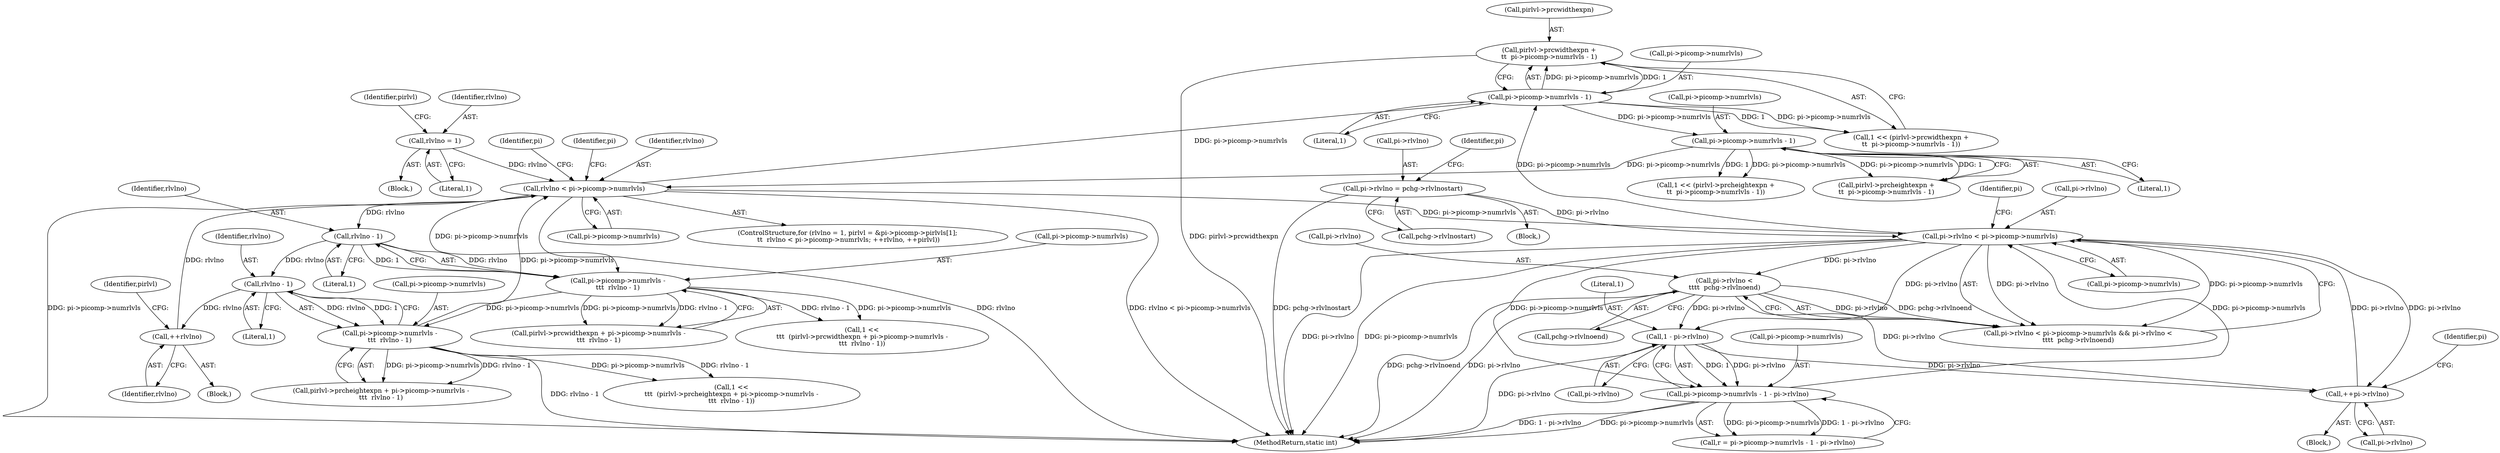 digraph "0_jasper_1f0dfe5a42911b6880a1445f13f6d615ddb55387@pointer" {
"1000200" [label="(Call,pirlvl->prcwidthexpn +\n\t\t  pi->picomp->numrlvls - 1)"];
"1000204" [label="(Call,pi->picomp->numrlvls - 1)"];
"1000249" [label="(Call,rlvlno < pi->picomp->numrlvls)"];
"1000236" [label="(Call,rlvlno = 1)"];
"1000257" [label="(Call,++rlvlno)"];
"1000317" [label="(Call,rlvlno - 1)"];
"1000288" [label="(Call,rlvlno - 1)"];
"1000311" [label="(Call,pi->picomp->numrlvls -\n\t\t\t  rlvlno - 1)"];
"1000282" [label="(Call,pi->picomp->numrlvls -\n\t\t\t  rlvlno - 1)"];
"1000227" [label="(Call,pi->picomp->numrlvls - 1)"];
"1000406" [label="(Call,pi->rlvlno < pi->picomp->numrlvls)"];
"1000423" [label="(Call,++pi->rlvlno)"];
"1000450" [label="(Call,1 - pi->rlvlno)"];
"1000415" [label="(Call,pi->rlvlno <\n\t\t\t\t  pchg->rlvlnoend)"];
"1000384" [label="(Call,pi->rlvlno = pchg->rlvlnostart)"];
"1000444" [label="(Call,pi->picomp->numrlvls - 1 - pi->rlvlno)"];
"1000424" [label="(Call,pi->rlvlno)"];
"1000384" [label="(Call,pi->rlvlno = pchg->rlvlnostart)"];
"1000249" [label="(Call,rlvlno < pi->picomp->numrlvls)"];
"1000228" [label="(Call,pi->picomp->numrlvls)"];
"1000282" [label="(Call,pi->picomp->numrlvls -\n\t\t\t  rlvlno - 1)"];
"1000237" [label="(Identifier,rlvlno)"];
"1000283" [label="(Call,pi->picomp->numrlvls)"];
"1000445" [label="(Call,pi->picomp->numrlvls)"];
"1000200" [label="(Call,pirlvl->prcwidthexpn +\n\t\t  pi->picomp->numrlvls - 1)"];
"1000323" [label="(Identifier,pi)"];
"1000452" [label="(Call,pi->rlvlno)"];
"1000235" [label="(Block,)"];
"1000417" [label="(Identifier,pi)"];
"1000227" [label="(Call,pi->picomp->numrlvls - 1)"];
"1000405" [label="(Call,pi->rlvlno < pi->picomp->numrlvls && pi->rlvlno <\n\t\t\t\t  pchg->rlvlnoend)"];
"1000251" [label="(Call,pi->picomp->numrlvls)"];
"1000319" [label="(Literal,1)"];
"1000312" [label="(Call,pi->picomp->numrlvls)"];
"1000258" [label="(Identifier,rlvlno)"];
"1000422" [label="(Block,)"];
"1000223" [label="(Call,pirlvl->prcheightexpn +\n\t\t  pi->picomp->numrlvls - 1)"];
"1000317" [label="(Call,rlvlno - 1)"];
"1000691" [label="(MethodReturn,static int)"];
"1000257" [label="(Call,++rlvlno)"];
"1000233" [label="(Literal,1)"];
"1000311" [label="(Call,pi->picomp->numrlvls -\n\t\t\t  rlvlno - 1)"];
"1000383" [label="(Block,)"];
"1000406" [label="(Call,pi->rlvlno < pi->picomp->numrlvls)"];
"1000240" [label="(Identifier,pirlvl)"];
"1000415" [label="(Call,pi->rlvlno <\n\t\t\t\t  pchg->rlvlnoend)"];
"1000290" [label="(Literal,1)"];
"1000198" [label="(Call,1 << (pirlvl->prcwidthexpn +\n\t\t  pi->picomp->numrlvls - 1))"];
"1000260" [label="(Identifier,pirlvl)"];
"1000442" [label="(Call,r = pi->picomp->numrlvls - 1 - pi->rlvlno)"];
"1000221" [label="(Call,1 << (pirlvl->prcheightexpn +\n\t\t  pi->picomp->numrlvls - 1))"];
"1000407" [label="(Call,pi->rlvlno)"];
"1000276" [label="(Call,1 <<\n\t\t\t  (pirlvl->prcwidthexpn + pi->picomp->numrlvls -\n\t\t\t  rlvlno - 1))"];
"1000305" [label="(Call,1 <<\n\t\t\t  (pirlvl->prcheightexpn + pi->picomp->numrlvls -\n\t\t\t  rlvlno - 1))"];
"1000450" [label="(Call,1 - pi->rlvlno)"];
"1000429" [label="(Identifier,pi)"];
"1000423" [label="(Call,++pi->rlvlno)"];
"1000238" [label="(Literal,1)"];
"1000201" [label="(Call,pirlvl->prcwidthexpn)"];
"1000318" [label="(Identifier,rlvlno)"];
"1000204" [label="(Call,pi->picomp->numrlvls - 1)"];
"1000236" [label="(Call,rlvlno = 1)"];
"1000307" [label="(Call,pirlvl->prcheightexpn + pi->picomp->numrlvls -\n\t\t\t  rlvlno - 1)"];
"1000234" [label="(ControlStructure,for (rlvlno = 1, pirlvl = &pi->picomp->pirlvls[1];\n \t\t  rlvlno < pi->picomp->numrlvls; ++rlvlno, ++pirlvl))"];
"1000393" [label="(Identifier,pi)"];
"1000419" [label="(Call,pchg->rlvlnoend)"];
"1000288" [label="(Call,rlvlno - 1)"];
"1000289" [label="(Identifier,rlvlno)"];
"1000264" [label="(Identifier,pi)"];
"1000256" [label="(Block,)"];
"1000278" [label="(Call,pirlvl->prcwidthexpn + pi->picomp->numrlvls -\n\t\t\t  rlvlno - 1)"];
"1000410" [label="(Call,pi->picomp->numrlvls)"];
"1000444" [label="(Call,pi->picomp->numrlvls - 1 - pi->rlvlno)"];
"1000250" [label="(Identifier,rlvlno)"];
"1000451" [label="(Literal,1)"];
"1000388" [label="(Call,pchg->rlvlnostart)"];
"1000416" [label="(Call,pi->rlvlno)"];
"1000385" [label="(Call,pi->rlvlno)"];
"1000205" [label="(Call,pi->picomp->numrlvls)"];
"1000210" [label="(Literal,1)"];
"1000200" -> "1000198"  [label="AST: "];
"1000200" -> "1000204"  [label="CFG: "];
"1000201" -> "1000200"  [label="AST: "];
"1000204" -> "1000200"  [label="AST: "];
"1000198" -> "1000200"  [label="CFG: "];
"1000200" -> "1000691"  [label="DDG: pirlvl->prcwidthexpn"];
"1000204" -> "1000200"  [label="DDG: pi->picomp->numrlvls"];
"1000204" -> "1000200"  [label="DDG: 1"];
"1000204" -> "1000210"  [label="CFG: "];
"1000205" -> "1000204"  [label="AST: "];
"1000210" -> "1000204"  [label="AST: "];
"1000204" -> "1000198"  [label="DDG: pi->picomp->numrlvls"];
"1000204" -> "1000198"  [label="DDG: 1"];
"1000249" -> "1000204"  [label="DDG: pi->picomp->numrlvls"];
"1000406" -> "1000204"  [label="DDG: pi->picomp->numrlvls"];
"1000204" -> "1000227"  [label="DDG: pi->picomp->numrlvls"];
"1000249" -> "1000234"  [label="AST: "];
"1000249" -> "1000251"  [label="CFG: "];
"1000250" -> "1000249"  [label="AST: "];
"1000251" -> "1000249"  [label="AST: "];
"1000264" -> "1000249"  [label="CFG: "];
"1000323" -> "1000249"  [label="CFG: "];
"1000249" -> "1000691"  [label="DDG: pi->picomp->numrlvls"];
"1000249" -> "1000691"  [label="DDG: rlvlno"];
"1000249" -> "1000691"  [label="DDG: rlvlno < pi->picomp->numrlvls"];
"1000236" -> "1000249"  [label="DDG: rlvlno"];
"1000257" -> "1000249"  [label="DDG: rlvlno"];
"1000311" -> "1000249"  [label="DDG: pi->picomp->numrlvls"];
"1000227" -> "1000249"  [label="DDG: pi->picomp->numrlvls"];
"1000249" -> "1000282"  [label="DDG: pi->picomp->numrlvls"];
"1000249" -> "1000288"  [label="DDG: rlvlno"];
"1000249" -> "1000406"  [label="DDG: pi->picomp->numrlvls"];
"1000236" -> "1000235"  [label="AST: "];
"1000236" -> "1000238"  [label="CFG: "];
"1000237" -> "1000236"  [label="AST: "];
"1000238" -> "1000236"  [label="AST: "];
"1000240" -> "1000236"  [label="CFG: "];
"1000257" -> "1000256"  [label="AST: "];
"1000257" -> "1000258"  [label="CFG: "];
"1000258" -> "1000257"  [label="AST: "];
"1000260" -> "1000257"  [label="CFG: "];
"1000317" -> "1000257"  [label="DDG: rlvlno"];
"1000317" -> "1000311"  [label="AST: "];
"1000317" -> "1000319"  [label="CFG: "];
"1000318" -> "1000317"  [label="AST: "];
"1000319" -> "1000317"  [label="AST: "];
"1000311" -> "1000317"  [label="CFG: "];
"1000317" -> "1000311"  [label="DDG: rlvlno"];
"1000317" -> "1000311"  [label="DDG: 1"];
"1000288" -> "1000317"  [label="DDG: rlvlno"];
"1000288" -> "1000282"  [label="AST: "];
"1000288" -> "1000290"  [label="CFG: "];
"1000289" -> "1000288"  [label="AST: "];
"1000290" -> "1000288"  [label="AST: "];
"1000282" -> "1000288"  [label="CFG: "];
"1000288" -> "1000282"  [label="DDG: rlvlno"];
"1000288" -> "1000282"  [label="DDG: 1"];
"1000311" -> "1000307"  [label="AST: "];
"1000312" -> "1000311"  [label="AST: "];
"1000307" -> "1000311"  [label="CFG: "];
"1000311" -> "1000691"  [label="DDG: rlvlno - 1"];
"1000311" -> "1000305"  [label="DDG: pi->picomp->numrlvls"];
"1000311" -> "1000305"  [label="DDG: rlvlno - 1"];
"1000311" -> "1000307"  [label="DDG: pi->picomp->numrlvls"];
"1000311" -> "1000307"  [label="DDG: rlvlno - 1"];
"1000282" -> "1000311"  [label="DDG: pi->picomp->numrlvls"];
"1000282" -> "1000278"  [label="AST: "];
"1000283" -> "1000282"  [label="AST: "];
"1000278" -> "1000282"  [label="CFG: "];
"1000282" -> "1000276"  [label="DDG: pi->picomp->numrlvls"];
"1000282" -> "1000276"  [label="DDG: rlvlno - 1"];
"1000282" -> "1000278"  [label="DDG: pi->picomp->numrlvls"];
"1000282" -> "1000278"  [label="DDG: rlvlno - 1"];
"1000227" -> "1000223"  [label="AST: "];
"1000227" -> "1000233"  [label="CFG: "];
"1000228" -> "1000227"  [label="AST: "];
"1000233" -> "1000227"  [label="AST: "];
"1000223" -> "1000227"  [label="CFG: "];
"1000227" -> "1000221"  [label="DDG: pi->picomp->numrlvls"];
"1000227" -> "1000221"  [label="DDG: 1"];
"1000227" -> "1000223"  [label="DDG: pi->picomp->numrlvls"];
"1000227" -> "1000223"  [label="DDG: 1"];
"1000406" -> "1000405"  [label="AST: "];
"1000406" -> "1000410"  [label="CFG: "];
"1000407" -> "1000406"  [label="AST: "];
"1000410" -> "1000406"  [label="AST: "];
"1000417" -> "1000406"  [label="CFG: "];
"1000405" -> "1000406"  [label="CFG: "];
"1000406" -> "1000691"  [label="DDG: pi->rlvlno"];
"1000406" -> "1000691"  [label="DDG: pi->picomp->numrlvls"];
"1000406" -> "1000405"  [label="DDG: pi->rlvlno"];
"1000406" -> "1000405"  [label="DDG: pi->picomp->numrlvls"];
"1000423" -> "1000406"  [label="DDG: pi->rlvlno"];
"1000384" -> "1000406"  [label="DDG: pi->rlvlno"];
"1000444" -> "1000406"  [label="DDG: pi->picomp->numrlvls"];
"1000406" -> "1000415"  [label="DDG: pi->rlvlno"];
"1000406" -> "1000423"  [label="DDG: pi->rlvlno"];
"1000406" -> "1000444"  [label="DDG: pi->picomp->numrlvls"];
"1000406" -> "1000450"  [label="DDG: pi->rlvlno"];
"1000423" -> "1000422"  [label="AST: "];
"1000423" -> "1000424"  [label="CFG: "];
"1000424" -> "1000423"  [label="AST: "];
"1000429" -> "1000423"  [label="CFG: "];
"1000450" -> "1000423"  [label="DDG: pi->rlvlno"];
"1000415" -> "1000423"  [label="DDG: pi->rlvlno"];
"1000450" -> "1000444"  [label="AST: "];
"1000450" -> "1000452"  [label="CFG: "];
"1000451" -> "1000450"  [label="AST: "];
"1000452" -> "1000450"  [label="AST: "];
"1000444" -> "1000450"  [label="CFG: "];
"1000450" -> "1000691"  [label="DDG: pi->rlvlno"];
"1000450" -> "1000444"  [label="DDG: 1"];
"1000450" -> "1000444"  [label="DDG: pi->rlvlno"];
"1000415" -> "1000450"  [label="DDG: pi->rlvlno"];
"1000415" -> "1000405"  [label="AST: "];
"1000415" -> "1000419"  [label="CFG: "];
"1000416" -> "1000415"  [label="AST: "];
"1000419" -> "1000415"  [label="AST: "];
"1000405" -> "1000415"  [label="CFG: "];
"1000415" -> "1000691"  [label="DDG: pi->rlvlno"];
"1000415" -> "1000691"  [label="DDG: pchg->rlvlnoend"];
"1000415" -> "1000405"  [label="DDG: pi->rlvlno"];
"1000415" -> "1000405"  [label="DDG: pchg->rlvlnoend"];
"1000384" -> "1000383"  [label="AST: "];
"1000384" -> "1000388"  [label="CFG: "];
"1000385" -> "1000384"  [label="AST: "];
"1000388" -> "1000384"  [label="AST: "];
"1000393" -> "1000384"  [label="CFG: "];
"1000384" -> "1000691"  [label="DDG: pchg->rlvlnostart"];
"1000444" -> "1000442"  [label="AST: "];
"1000445" -> "1000444"  [label="AST: "];
"1000442" -> "1000444"  [label="CFG: "];
"1000444" -> "1000691"  [label="DDG: 1 - pi->rlvlno"];
"1000444" -> "1000691"  [label="DDG: pi->picomp->numrlvls"];
"1000444" -> "1000442"  [label="DDG: pi->picomp->numrlvls"];
"1000444" -> "1000442"  [label="DDG: 1 - pi->rlvlno"];
}
